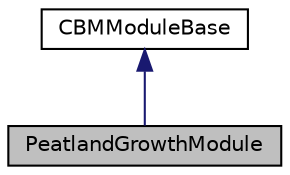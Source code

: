 digraph "PeatlandGrowthModule"
{
 // LATEX_PDF_SIZE
  edge [fontname="Helvetica",fontsize="10",labelfontname="Helvetica",labelfontsize="10"];
  node [fontname="Helvetica",fontsize="10",shape=record];
  Node1 [label="PeatlandGrowthModule",height=0.2,width=0.4,color="black", fillcolor="grey75", style="filled", fontcolor="black",tooltip=" "];
  Node2 -> Node1 [dir="back",color="midnightblue",fontsize="10",style="solid",fontname="Helvetica"];
  Node2 [label="CBMModuleBase",height=0.2,width=0.4,color="black", fillcolor="white", style="filled",URL="$classmoja_1_1modules_1_1cbm_1_1CBMModuleBase.html",tooltip=" "];
}
